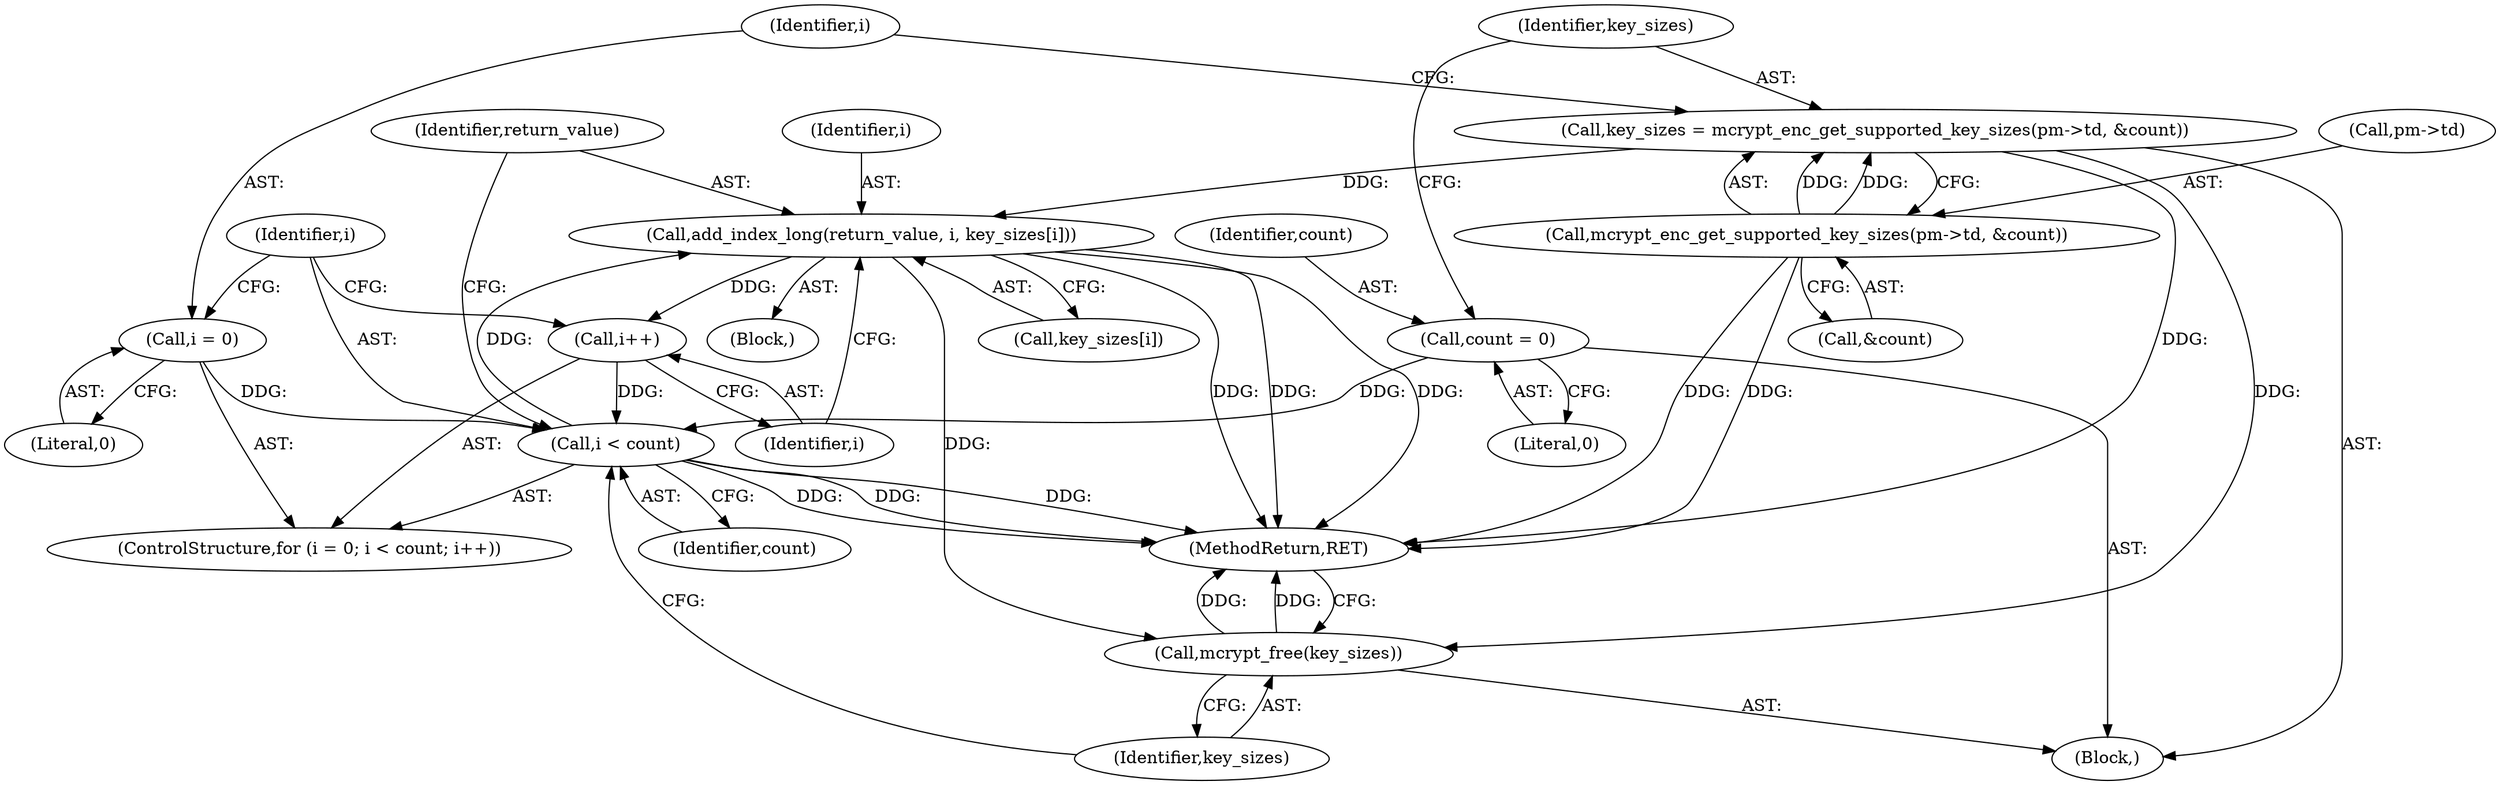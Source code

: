 digraph "0_php-src_6c5211a0cef0cc2854eaa387e0eb036e012904d0?w=1_3@array" {
"1000128" [label="(Call,add_index_long(return_value, i, key_sizes[i]))"];
"1000122" [label="(Call,i < count)"];
"1000125" [label="(Call,i++)"];
"1000128" [label="(Call,add_index_long(return_value, i, key_sizes[i]))"];
"1000110" [label="(Call,key_sizes = mcrypt_enc_get_supported_key_sizes(pm->td, &count))"];
"1000112" [label="(Call,mcrypt_enc_get_supported_key_sizes(pm->td, &count))"];
"1000119" [label="(Call,i = 0)"];
"1000105" [label="(Call,count = 0)"];
"1000134" [label="(Call,mcrypt_free(key_sizes))"];
"1000105" [label="(Call,count = 0)"];
"1000130" [label="(Identifier,i)"];
"1000123" [label="(Identifier,i)"];
"1000113" [label="(Call,pm->td)"];
"1000131" [label="(Call,key_sizes[i])"];
"1000119" [label="(Call,i = 0)"];
"1000122" [label="(Call,i < count)"];
"1000124" [label="(Identifier,count)"];
"1000136" [label="(MethodReturn,RET)"];
"1000126" [label="(Identifier,i)"];
"1000134" [label="(Call,mcrypt_free(key_sizes))"];
"1000116" [label="(Call,&count)"];
"1000127" [label="(Block,)"];
"1000125" [label="(Call,i++)"];
"1000111" [label="(Identifier,key_sizes)"];
"1000135" [label="(Identifier,key_sizes)"];
"1000128" [label="(Call,add_index_long(return_value, i, key_sizes[i]))"];
"1000112" [label="(Call,mcrypt_enc_get_supported_key_sizes(pm->td, &count))"];
"1000106" [label="(Identifier,count)"];
"1000120" [label="(Identifier,i)"];
"1000110" [label="(Call,key_sizes = mcrypt_enc_get_supported_key_sizes(pm->td, &count))"];
"1000107" [label="(Literal,0)"];
"1000129" [label="(Identifier,return_value)"];
"1000118" [label="(ControlStructure,for (i = 0; i < count; i++))"];
"1000121" [label="(Literal,0)"];
"1000102" [label="(Block,)"];
"1000128" -> "1000127"  [label="AST: "];
"1000128" -> "1000131"  [label="CFG: "];
"1000129" -> "1000128"  [label="AST: "];
"1000130" -> "1000128"  [label="AST: "];
"1000131" -> "1000128"  [label="AST: "];
"1000126" -> "1000128"  [label="CFG: "];
"1000128" -> "1000136"  [label="DDG: "];
"1000128" -> "1000136"  [label="DDG: "];
"1000128" -> "1000136"  [label="DDG: "];
"1000128" -> "1000125"  [label="DDG: "];
"1000122" -> "1000128"  [label="DDG: "];
"1000110" -> "1000128"  [label="DDG: "];
"1000128" -> "1000134"  [label="DDG: "];
"1000122" -> "1000118"  [label="AST: "];
"1000122" -> "1000124"  [label="CFG: "];
"1000123" -> "1000122"  [label="AST: "];
"1000124" -> "1000122"  [label="AST: "];
"1000129" -> "1000122"  [label="CFG: "];
"1000135" -> "1000122"  [label="CFG: "];
"1000122" -> "1000136"  [label="DDG: "];
"1000122" -> "1000136"  [label="DDG: "];
"1000122" -> "1000136"  [label="DDG: "];
"1000125" -> "1000122"  [label="DDG: "];
"1000119" -> "1000122"  [label="DDG: "];
"1000105" -> "1000122"  [label="DDG: "];
"1000125" -> "1000118"  [label="AST: "];
"1000125" -> "1000126"  [label="CFG: "];
"1000126" -> "1000125"  [label="AST: "];
"1000123" -> "1000125"  [label="CFG: "];
"1000110" -> "1000102"  [label="AST: "];
"1000110" -> "1000112"  [label="CFG: "];
"1000111" -> "1000110"  [label="AST: "];
"1000112" -> "1000110"  [label="AST: "];
"1000120" -> "1000110"  [label="CFG: "];
"1000110" -> "1000136"  [label="DDG: "];
"1000112" -> "1000110"  [label="DDG: "];
"1000112" -> "1000110"  [label="DDG: "];
"1000110" -> "1000134"  [label="DDG: "];
"1000112" -> "1000116"  [label="CFG: "];
"1000113" -> "1000112"  [label="AST: "];
"1000116" -> "1000112"  [label="AST: "];
"1000112" -> "1000136"  [label="DDG: "];
"1000112" -> "1000136"  [label="DDG: "];
"1000119" -> "1000118"  [label="AST: "];
"1000119" -> "1000121"  [label="CFG: "];
"1000120" -> "1000119"  [label="AST: "];
"1000121" -> "1000119"  [label="AST: "];
"1000123" -> "1000119"  [label="CFG: "];
"1000105" -> "1000102"  [label="AST: "];
"1000105" -> "1000107"  [label="CFG: "];
"1000106" -> "1000105"  [label="AST: "];
"1000107" -> "1000105"  [label="AST: "];
"1000111" -> "1000105"  [label="CFG: "];
"1000134" -> "1000102"  [label="AST: "];
"1000134" -> "1000135"  [label="CFG: "];
"1000135" -> "1000134"  [label="AST: "];
"1000136" -> "1000134"  [label="CFG: "];
"1000134" -> "1000136"  [label="DDG: "];
"1000134" -> "1000136"  [label="DDG: "];
}

